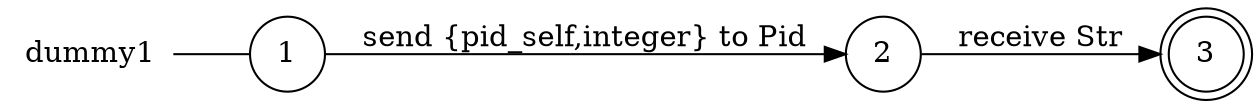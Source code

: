 digraph dummy1 {
	rankdir="LR";
	n_0 [label="dummy1", shape="plaintext"];
	n_1 [id="1", shape=circle, label="1"];
	n_0 -> n_1 [arrowhead=none];
	n_2 [id="2", shape=circle, label="2"];
	n_3 [id="3", shape=doublecircle, label="3"];

	n_2 -> n_3 [id="[$e|1]", label="receive Str"];
	n_1 -> n_2 [id="[$e|0]", label="send {pid_self,integer} to Pid"];
}
